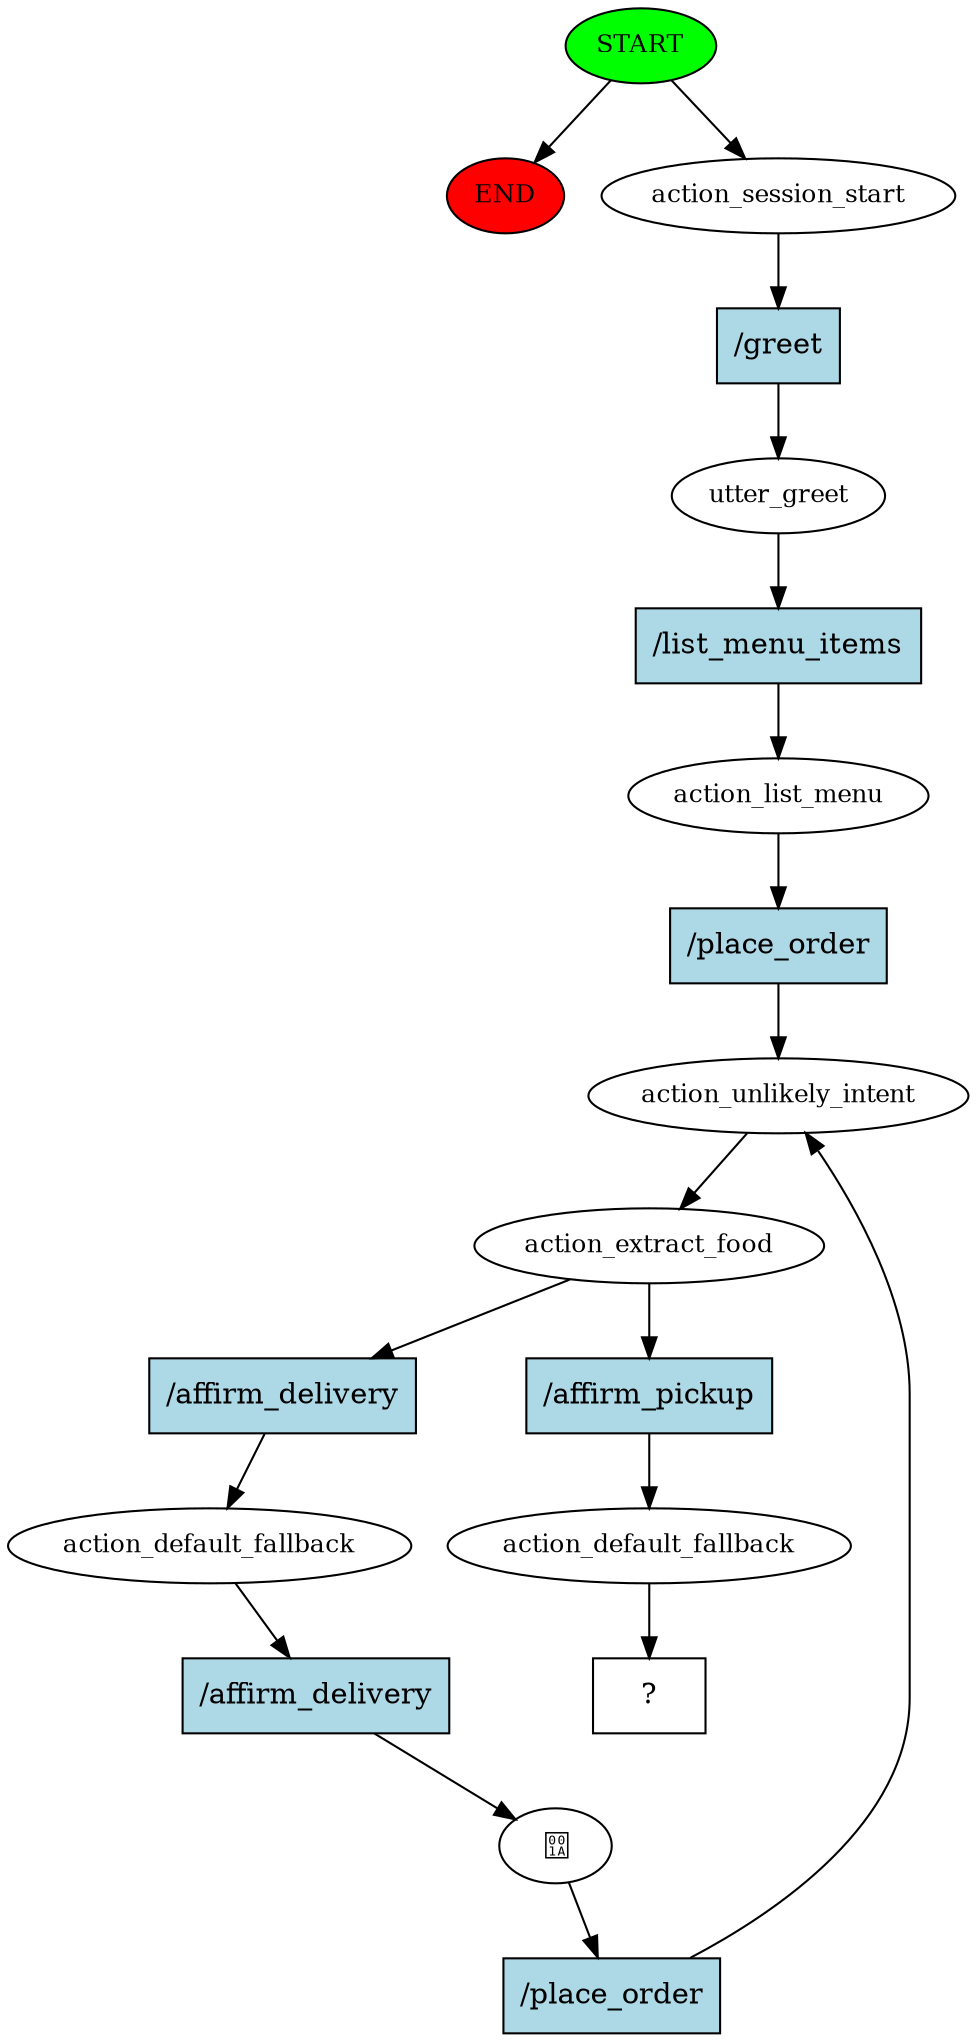 digraph  {
0 [class="start active", fillcolor=green, fontsize=12, label=START, style=filled];
"-1" [class=end, fillcolor=red, fontsize=12, label=END, style=filled];
1 [class=active, fontsize=12, label=action_session_start];
2 [class=active, fontsize=12, label=utter_greet];
3 [class=active, fontsize=12, label=action_list_menu];
4 [class=active, fontsize=12, label=action_unlikely_intent];
5 [class=active, fontsize=12, label=action_extract_food];
6 [class=active, fontsize=12, label=action_default_fallback];
7 [class=active, fontsize=12, label=""];
10 [class=active, fontsize=12, label=action_default_fallback];
11 [class="intent dashed active", label="  ?  ", shape=rect];
12 [class="intent active", fillcolor=lightblue, label="/greet", shape=rect, style=filled];
13 [class="intent active", fillcolor=lightblue, label="/list_menu_items", shape=rect, style=filled];
14 [class="intent active", fillcolor=lightblue, label="/place_order", shape=rect, style=filled];
15 [class="intent active", fillcolor=lightblue, label="/affirm_delivery", shape=rect, style=filled];
16 [class="intent active", fillcolor=lightblue, label="/affirm_pickup", shape=rect, style=filled];
17 [class="intent active", fillcolor=lightblue, label="/affirm_delivery", shape=rect, style=filled];
18 [class="intent active", fillcolor=lightblue, label="/place_order", shape=rect, style=filled];
0 -> "-1"  [class="", key=NONE, label=""];
0 -> 1  [class=active, key=NONE, label=""];
1 -> 12  [class=active, key=0];
2 -> 13  [class=active, key=0];
3 -> 14  [class=active, key=0];
4 -> 5  [class=active, key=NONE, label=""];
5 -> 15  [class=active, key=0];
5 -> 16  [class=active, key=0];
6 -> 17  [class=active, key=0];
7 -> 18  [class=active, key=0];
10 -> 11  [class=active, key=NONE, label=""];
12 -> 2  [class=active, key=0];
13 -> 3  [class=active, key=0];
14 -> 4  [class=active, key=0];
15 -> 6  [class=active, key=0];
16 -> 10  [class=active, key=0];
17 -> 7  [class=active, key=0];
18 -> 4  [class=active, key=0];
}
